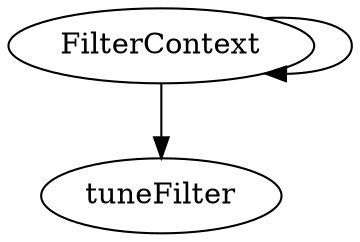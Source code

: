 /* Created by mdot for Matlab */
digraph m2html {
  FilterContext -> FilterContext;
  FilterContext -> tuneFilter;

  FilterContext [URL="FilterContext.html"];
  tuneFilter [URL="tuneFilter.html"];
}